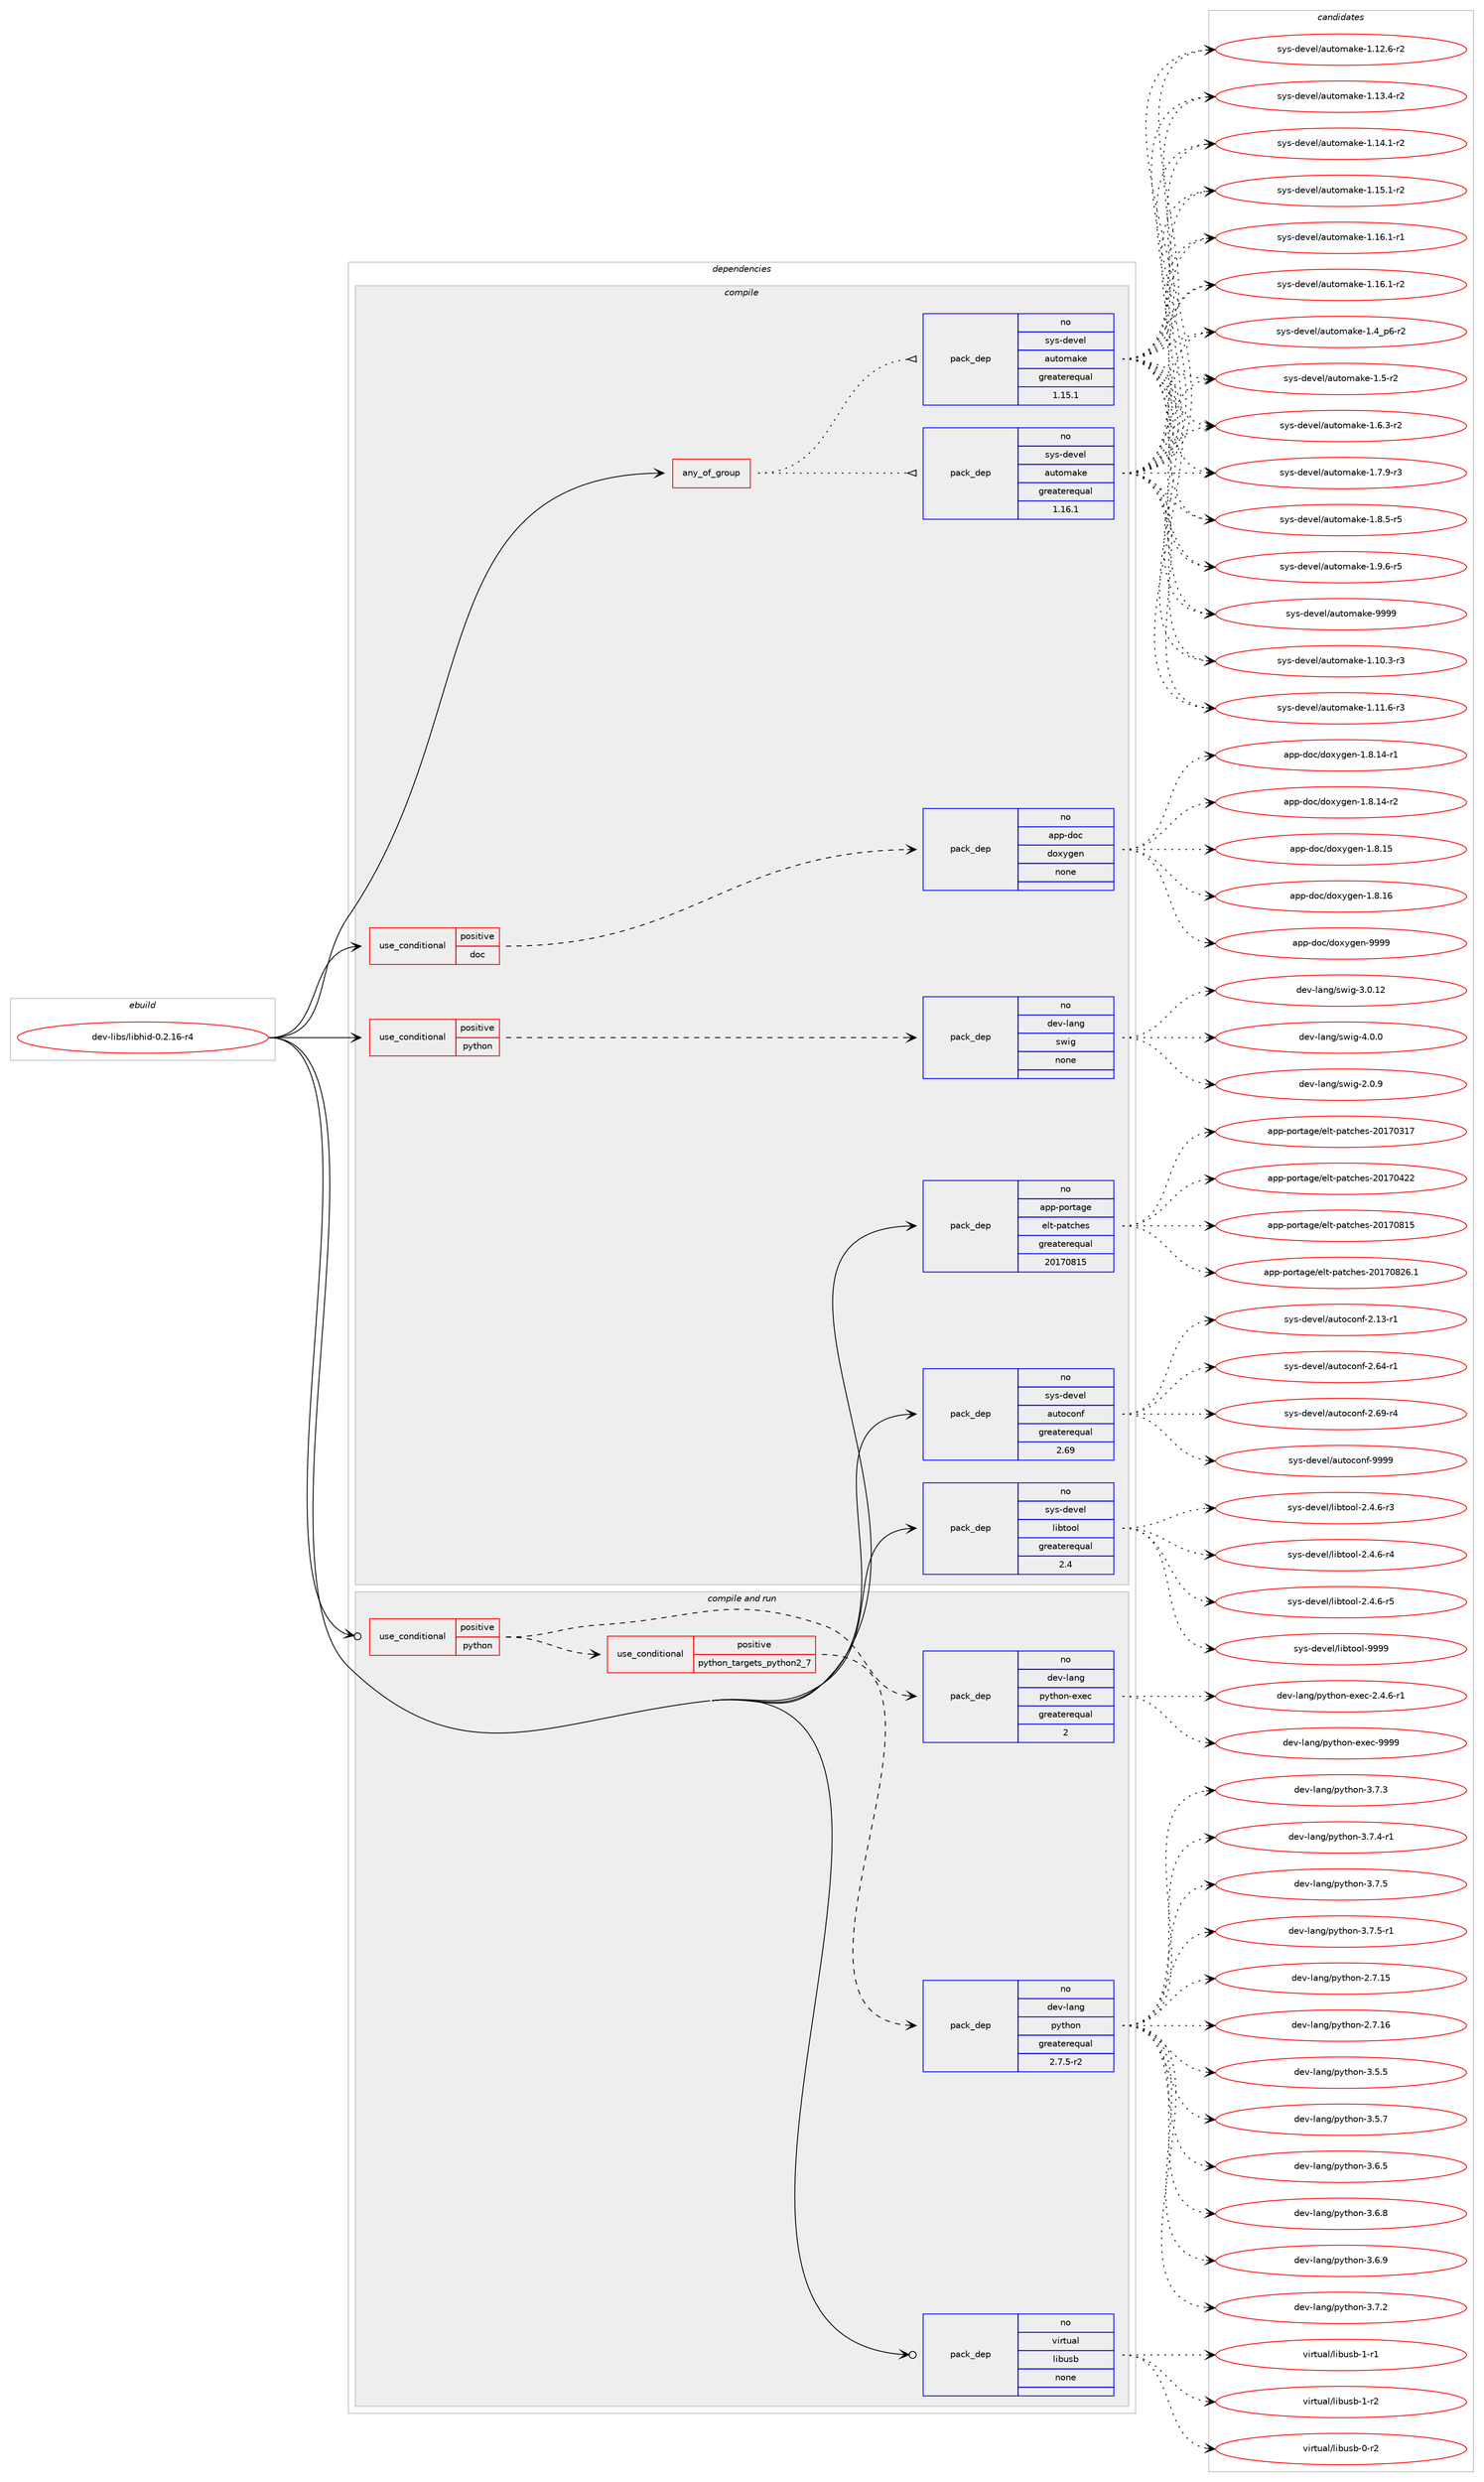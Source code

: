 digraph prolog {

# *************
# Graph options
# *************

newrank=true;
concentrate=true;
compound=true;
graph [rankdir=LR,fontname=Helvetica,fontsize=10,ranksep=1.5];#, ranksep=2.5, nodesep=0.2];
edge  [arrowhead=vee];
node  [fontname=Helvetica,fontsize=10];

# **********
# The ebuild
# **********

subgraph cluster_leftcol {
color=gray;
rank=same;
label=<<i>ebuild</i>>;
id [label="dev-libs/libhid-0.2.16-r4", color=red, width=4, href="../dev-libs/libhid-0.2.16-r4.svg"];
}

# ****************
# The dependencies
# ****************

subgraph cluster_midcol {
color=gray;
label=<<i>dependencies</i>>;
subgraph cluster_compile {
fillcolor="#eeeeee";
style=filled;
label=<<i>compile</i>>;
subgraph any11127 {
dependency565883 [label=<<TABLE BORDER="0" CELLBORDER="1" CELLSPACING="0" CELLPADDING="4"><TR><TD CELLPADDING="10">any_of_group</TD></TR></TABLE>>, shape=none, color=red];subgraph pack422635 {
dependency565884 [label=<<TABLE BORDER="0" CELLBORDER="1" CELLSPACING="0" CELLPADDING="4" WIDTH="220"><TR><TD ROWSPAN="6" CELLPADDING="30">pack_dep</TD></TR><TR><TD WIDTH="110">no</TD></TR><TR><TD>sys-devel</TD></TR><TR><TD>automake</TD></TR><TR><TD>greaterequal</TD></TR><TR><TD>1.16.1</TD></TR></TABLE>>, shape=none, color=blue];
}
dependency565883:e -> dependency565884:w [weight=20,style="dotted",arrowhead="oinv"];
subgraph pack422636 {
dependency565885 [label=<<TABLE BORDER="0" CELLBORDER="1" CELLSPACING="0" CELLPADDING="4" WIDTH="220"><TR><TD ROWSPAN="6" CELLPADDING="30">pack_dep</TD></TR><TR><TD WIDTH="110">no</TD></TR><TR><TD>sys-devel</TD></TR><TR><TD>automake</TD></TR><TR><TD>greaterequal</TD></TR><TR><TD>1.15.1</TD></TR></TABLE>>, shape=none, color=blue];
}
dependency565883:e -> dependency565885:w [weight=20,style="dotted",arrowhead="oinv"];
}
id:e -> dependency565883:w [weight=20,style="solid",arrowhead="vee"];
subgraph cond131764 {
dependency565886 [label=<<TABLE BORDER="0" CELLBORDER="1" CELLSPACING="0" CELLPADDING="4"><TR><TD ROWSPAN="3" CELLPADDING="10">use_conditional</TD></TR><TR><TD>positive</TD></TR><TR><TD>doc</TD></TR></TABLE>>, shape=none, color=red];
subgraph pack422637 {
dependency565887 [label=<<TABLE BORDER="0" CELLBORDER="1" CELLSPACING="0" CELLPADDING="4" WIDTH="220"><TR><TD ROWSPAN="6" CELLPADDING="30">pack_dep</TD></TR><TR><TD WIDTH="110">no</TD></TR><TR><TD>app-doc</TD></TR><TR><TD>doxygen</TD></TR><TR><TD>none</TD></TR><TR><TD></TD></TR></TABLE>>, shape=none, color=blue];
}
dependency565886:e -> dependency565887:w [weight=20,style="dashed",arrowhead="vee"];
}
id:e -> dependency565886:w [weight=20,style="solid",arrowhead="vee"];
subgraph cond131765 {
dependency565888 [label=<<TABLE BORDER="0" CELLBORDER="1" CELLSPACING="0" CELLPADDING="4"><TR><TD ROWSPAN="3" CELLPADDING="10">use_conditional</TD></TR><TR><TD>positive</TD></TR><TR><TD>python</TD></TR></TABLE>>, shape=none, color=red];
subgraph pack422638 {
dependency565889 [label=<<TABLE BORDER="0" CELLBORDER="1" CELLSPACING="0" CELLPADDING="4" WIDTH="220"><TR><TD ROWSPAN="6" CELLPADDING="30">pack_dep</TD></TR><TR><TD WIDTH="110">no</TD></TR><TR><TD>dev-lang</TD></TR><TR><TD>swig</TD></TR><TR><TD>none</TD></TR><TR><TD></TD></TR></TABLE>>, shape=none, color=blue];
}
dependency565888:e -> dependency565889:w [weight=20,style="dashed",arrowhead="vee"];
}
id:e -> dependency565888:w [weight=20,style="solid",arrowhead="vee"];
subgraph pack422639 {
dependency565890 [label=<<TABLE BORDER="0" CELLBORDER="1" CELLSPACING="0" CELLPADDING="4" WIDTH="220"><TR><TD ROWSPAN="6" CELLPADDING="30">pack_dep</TD></TR><TR><TD WIDTH="110">no</TD></TR><TR><TD>app-portage</TD></TR><TR><TD>elt-patches</TD></TR><TR><TD>greaterequal</TD></TR><TR><TD>20170815</TD></TR></TABLE>>, shape=none, color=blue];
}
id:e -> dependency565890:w [weight=20,style="solid",arrowhead="vee"];
subgraph pack422640 {
dependency565891 [label=<<TABLE BORDER="0" CELLBORDER="1" CELLSPACING="0" CELLPADDING="4" WIDTH="220"><TR><TD ROWSPAN="6" CELLPADDING="30">pack_dep</TD></TR><TR><TD WIDTH="110">no</TD></TR><TR><TD>sys-devel</TD></TR><TR><TD>autoconf</TD></TR><TR><TD>greaterequal</TD></TR><TR><TD>2.69</TD></TR></TABLE>>, shape=none, color=blue];
}
id:e -> dependency565891:w [weight=20,style="solid",arrowhead="vee"];
subgraph pack422641 {
dependency565892 [label=<<TABLE BORDER="0" CELLBORDER="1" CELLSPACING="0" CELLPADDING="4" WIDTH="220"><TR><TD ROWSPAN="6" CELLPADDING="30">pack_dep</TD></TR><TR><TD WIDTH="110">no</TD></TR><TR><TD>sys-devel</TD></TR><TR><TD>libtool</TD></TR><TR><TD>greaterequal</TD></TR><TR><TD>2.4</TD></TR></TABLE>>, shape=none, color=blue];
}
id:e -> dependency565892:w [weight=20,style="solid",arrowhead="vee"];
}
subgraph cluster_compileandrun {
fillcolor="#eeeeee";
style=filled;
label=<<i>compile and run</i>>;
subgraph cond131766 {
dependency565893 [label=<<TABLE BORDER="0" CELLBORDER="1" CELLSPACING="0" CELLPADDING="4"><TR><TD ROWSPAN="3" CELLPADDING="10">use_conditional</TD></TR><TR><TD>positive</TD></TR><TR><TD>python</TD></TR></TABLE>>, shape=none, color=red];
subgraph cond131767 {
dependency565894 [label=<<TABLE BORDER="0" CELLBORDER="1" CELLSPACING="0" CELLPADDING="4"><TR><TD ROWSPAN="3" CELLPADDING="10">use_conditional</TD></TR><TR><TD>positive</TD></TR><TR><TD>python_targets_python2_7</TD></TR></TABLE>>, shape=none, color=red];
subgraph pack422642 {
dependency565895 [label=<<TABLE BORDER="0" CELLBORDER="1" CELLSPACING="0" CELLPADDING="4" WIDTH="220"><TR><TD ROWSPAN="6" CELLPADDING="30">pack_dep</TD></TR><TR><TD WIDTH="110">no</TD></TR><TR><TD>dev-lang</TD></TR><TR><TD>python</TD></TR><TR><TD>greaterequal</TD></TR><TR><TD>2.7.5-r2</TD></TR></TABLE>>, shape=none, color=blue];
}
dependency565894:e -> dependency565895:w [weight=20,style="dashed",arrowhead="vee"];
}
dependency565893:e -> dependency565894:w [weight=20,style="dashed",arrowhead="vee"];
subgraph pack422643 {
dependency565896 [label=<<TABLE BORDER="0" CELLBORDER="1" CELLSPACING="0" CELLPADDING="4" WIDTH="220"><TR><TD ROWSPAN="6" CELLPADDING="30">pack_dep</TD></TR><TR><TD WIDTH="110">no</TD></TR><TR><TD>dev-lang</TD></TR><TR><TD>python-exec</TD></TR><TR><TD>greaterequal</TD></TR><TR><TD>2</TD></TR></TABLE>>, shape=none, color=blue];
}
dependency565893:e -> dependency565896:w [weight=20,style="dashed",arrowhead="vee"];
}
id:e -> dependency565893:w [weight=20,style="solid",arrowhead="odotvee"];
subgraph pack422644 {
dependency565897 [label=<<TABLE BORDER="0" CELLBORDER="1" CELLSPACING="0" CELLPADDING="4" WIDTH="220"><TR><TD ROWSPAN="6" CELLPADDING="30">pack_dep</TD></TR><TR><TD WIDTH="110">no</TD></TR><TR><TD>virtual</TD></TR><TR><TD>libusb</TD></TR><TR><TD>none</TD></TR><TR><TD></TD></TR></TABLE>>, shape=none, color=blue];
}
id:e -> dependency565897:w [weight=20,style="solid",arrowhead="odotvee"];
}
subgraph cluster_run {
fillcolor="#eeeeee";
style=filled;
label=<<i>run</i>>;
}
}

# **************
# The candidates
# **************

subgraph cluster_choices {
rank=same;
color=gray;
label=<<i>candidates</i>>;

subgraph choice422635 {
color=black;
nodesep=1;
choice11512111545100101118101108479711711611110997107101454946494846514511451 [label="sys-devel/automake-1.10.3-r3", color=red, width=4,href="../sys-devel/automake-1.10.3-r3.svg"];
choice11512111545100101118101108479711711611110997107101454946494946544511451 [label="sys-devel/automake-1.11.6-r3", color=red, width=4,href="../sys-devel/automake-1.11.6-r3.svg"];
choice11512111545100101118101108479711711611110997107101454946495046544511450 [label="sys-devel/automake-1.12.6-r2", color=red, width=4,href="../sys-devel/automake-1.12.6-r2.svg"];
choice11512111545100101118101108479711711611110997107101454946495146524511450 [label="sys-devel/automake-1.13.4-r2", color=red, width=4,href="../sys-devel/automake-1.13.4-r2.svg"];
choice11512111545100101118101108479711711611110997107101454946495246494511450 [label="sys-devel/automake-1.14.1-r2", color=red, width=4,href="../sys-devel/automake-1.14.1-r2.svg"];
choice11512111545100101118101108479711711611110997107101454946495346494511450 [label="sys-devel/automake-1.15.1-r2", color=red, width=4,href="../sys-devel/automake-1.15.1-r2.svg"];
choice11512111545100101118101108479711711611110997107101454946495446494511449 [label="sys-devel/automake-1.16.1-r1", color=red, width=4,href="../sys-devel/automake-1.16.1-r1.svg"];
choice11512111545100101118101108479711711611110997107101454946495446494511450 [label="sys-devel/automake-1.16.1-r2", color=red, width=4,href="../sys-devel/automake-1.16.1-r2.svg"];
choice115121115451001011181011084797117116111109971071014549465295112544511450 [label="sys-devel/automake-1.4_p6-r2", color=red, width=4,href="../sys-devel/automake-1.4_p6-r2.svg"];
choice11512111545100101118101108479711711611110997107101454946534511450 [label="sys-devel/automake-1.5-r2", color=red, width=4,href="../sys-devel/automake-1.5-r2.svg"];
choice115121115451001011181011084797117116111109971071014549465446514511450 [label="sys-devel/automake-1.6.3-r2", color=red, width=4,href="../sys-devel/automake-1.6.3-r2.svg"];
choice115121115451001011181011084797117116111109971071014549465546574511451 [label="sys-devel/automake-1.7.9-r3", color=red, width=4,href="../sys-devel/automake-1.7.9-r3.svg"];
choice115121115451001011181011084797117116111109971071014549465646534511453 [label="sys-devel/automake-1.8.5-r5", color=red, width=4,href="../sys-devel/automake-1.8.5-r5.svg"];
choice115121115451001011181011084797117116111109971071014549465746544511453 [label="sys-devel/automake-1.9.6-r5", color=red, width=4,href="../sys-devel/automake-1.9.6-r5.svg"];
choice115121115451001011181011084797117116111109971071014557575757 [label="sys-devel/automake-9999", color=red, width=4,href="../sys-devel/automake-9999.svg"];
dependency565884:e -> choice11512111545100101118101108479711711611110997107101454946494846514511451:w [style=dotted,weight="100"];
dependency565884:e -> choice11512111545100101118101108479711711611110997107101454946494946544511451:w [style=dotted,weight="100"];
dependency565884:e -> choice11512111545100101118101108479711711611110997107101454946495046544511450:w [style=dotted,weight="100"];
dependency565884:e -> choice11512111545100101118101108479711711611110997107101454946495146524511450:w [style=dotted,weight="100"];
dependency565884:e -> choice11512111545100101118101108479711711611110997107101454946495246494511450:w [style=dotted,weight="100"];
dependency565884:e -> choice11512111545100101118101108479711711611110997107101454946495346494511450:w [style=dotted,weight="100"];
dependency565884:e -> choice11512111545100101118101108479711711611110997107101454946495446494511449:w [style=dotted,weight="100"];
dependency565884:e -> choice11512111545100101118101108479711711611110997107101454946495446494511450:w [style=dotted,weight="100"];
dependency565884:e -> choice115121115451001011181011084797117116111109971071014549465295112544511450:w [style=dotted,weight="100"];
dependency565884:e -> choice11512111545100101118101108479711711611110997107101454946534511450:w [style=dotted,weight="100"];
dependency565884:e -> choice115121115451001011181011084797117116111109971071014549465446514511450:w [style=dotted,weight="100"];
dependency565884:e -> choice115121115451001011181011084797117116111109971071014549465546574511451:w [style=dotted,weight="100"];
dependency565884:e -> choice115121115451001011181011084797117116111109971071014549465646534511453:w [style=dotted,weight="100"];
dependency565884:e -> choice115121115451001011181011084797117116111109971071014549465746544511453:w [style=dotted,weight="100"];
dependency565884:e -> choice115121115451001011181011084797117116111109971071014557575757:w [style=dotted,weight="100"];
}
subgraph choice422636 {
color=black;
nodesep=1;
choice11512111545100101118101108479711711611110997107101454946494846514511451 [label="sys-devel/automake-1.10.3-r3", color=red, width=4,href="../sys-devel/automake-1.10.3-r3.svg"];
choice11512111545100101118101108479711711611110997107101454946494946544511451 [label="sys-devel/automake-1.11.6-r3", color=red, width=4,href="../sys-devel/automake-1.11.6-r3.svg"];
choice11512111545100101118101108479711711611110997107101454946495046544511450 [label="sys-devel/automake-1.12.6-r2", color=red, width=4,href="../sys-devel/automake-1.12.6-r2.svg"];
choice11512111545100101118101108479711711611110997107101454946495146524511450 [label="sys-devel/automake-1.13.4-r2", color=red, width=4,href="../sys-devel/automake-1.13.4-r2.svg"];
choice11512111545100101118101108479711711611110997107101454946495246494511450 [label="sys-devel/automake-1.14.1-r2", color=red, width=4,href="../sys-devel/automake-1.14.1-r2.svg"];
choice11512111545100101118101108479711711611110997107101454946495346494511450 [label="sys-devel/automake-1.15.1-r2", color=red, width=4,href="../sys-devel/automake-1.15.1-r2.svg"];
choice11512111545100101118101108479711711611110997107101454946495446494511449 [label="sys-devel/automake-1.16.1-r1", color=red, width=4,href="../sys-devel/automake-1.16.1-r1.svg"];
choice11512111545100101118101108479711711611110997107101454946495446494511450 [label="sys-devel/automake-1.16.1-r2", color=red, width=4,href="../sys-devel/automake-1.16.1-r2.svg"];
choice115121115451001011181011084797117116111109971071014549465295112544511450 [label="sys-devel/automake-1.4_p6-r2", color=red, width=4,href="../sys-devel/automake-1.4_p6-r2.svg"];
choice11512111545100101118101108479711711611110997107101454946534511450 [label="sys-devel/automake-1.5-r2", color=red, width=4,href="../sys-devel/automake-1.5-r2.svg"];
choice115121115451001011181011084797117116111109971071014549465446514511450 [label="sys-devel/automake-1.6.3-r2", color=red, width=4,href="../sys-devel/automake-1.6.3-r2.svg"];
choice115121115451001011181011084797117116111109971071014549465546574511451 [label="sys-devel/automake-1.7.9-r3", color=red, width=4,href="../sys-devel/automake-1.7.9-r3.svg"];
choice115121115451001011181011084797117116111109971071014549465646534511453 [label="sys-devel/automake-1.8.5-r5", color=red, width=4,href="../sys-devel/automake-1.8.5-r5.svg"];
choice115121115451001011181011084797117116111109971071014549465746544511453 [label="sys-devel/automake-1.9.6-r5", color=red, width=4,href="../sys-devel/automake-1.9.6-r5.svg"];
choice115121115451001011181011084797117116111109971071014557575757 [label="sys-devel/automake-9999", color=red, width=4,href="../sys-devel/automake-9999.svg"];
dependency565885:e -> choice11512111545100101118101108479711711611110997107101454946494846514511451:w [style=dotted,weight="100"];
dependency565885:e -> choice11512111545100101118101108479711711611110997107101454946494946544511451:w [style=dotted,weight="100"];
dependency565885:e -> choice11512111545100101118101108479711711611110997107101454946495046544511450:w [style=dotted,weight="100"];
dependency565885:e -> choice11512111545100101118101108479711711611110997107101454946495146524511450:w [style=dotted,weight="100"];
dependency565885:e -> choice11512111545100101118101108479711711611110997107101454946495246494511450:w [style=dotted,weight="100"];
dependency565885:e -> choice11512111545100101118101108479711711611110997107101454946495346494511450:w [style=dotted,weight="100"];
dependency565885:e -> choice11512111545100101118101108479711711611110997107101454946495446494511449:w [style=dotted,weight="100"];
dependency565885:e -> choice11512111545100101118101108479711711611110997107101454946495446494511450:w [style=dotted,weight="100"];
dependency565885:e -> choice115121115451001011181011084797117116111109971071014549465295112544511450:w [style=dotted,weight="100"];
dependency565885:e -> choice11512111545100101118101108479711711611110997107101454946534511450:w [style=dotted,weight="100"];
dependency565885:e -> choice115121115451001011181011084797117116111109971071014549465446514511450:w [style=dotted,weight="100"];
dependency565885:e -> choice115121115451001011181011084797117116111109971071014549465546574511451:w [style=dotted,weight="100"];
dependency565885:e -> choice115121115451001011181011084797117116111109971071014549465646534511453:w [style=dotted,weight="100"];
dependency565885:e -> choice115121115451001011181011084797117116111109971071014549465746544511453:w [style=dotted,weight="100"];
dependency565885:e -> choice115121115451001011181011084797117116111109971071014557575757:w [style=dotted,weight="100"];
}
subgraph choice422637 {
color=black;
nodesep=1;
choice97112112451001119947100111120121103101110454946564649524511449 [label="app-doc/doxygen-1.8.14-r1", color=red, width=4,href="../app-doc/doxygen-1.8.14-r1.svg"];
choice97112112451001119947100111120121103101110454946564649524511450 [label="app-doc/doxygen-1.8.14-r2", color=red, width=4,href="../app-doc/doxygen-1.8.14-r2.svg"];
choice9711211245100111994710011112012110310111045494656464953 [label="app-doc/doxygen-1.8.15", color=red, width=4,href="../app-doc/doxygen-1.8.15.svg"];
choice9711211245100111994710011112012110310111045494656464954 [label="app-doc/doxygen-1.8.16", color=red, width=4,href="../app-doc/doxygen-1.8.16.svg"];
choice971121124510011199471001111201211031011104557575757 [label="app-doc/doxygen-9999", color=red, width=4,href="../app-doc/doxygen-9999.svg"];
dependency565887:e -> choice97112112451001119947100111120121103101110454946564649524511449:w [style=dotted,weight="100"];
dependency565887:e -> choice97112112451001119947100111120121103101110454946564649524511450:w [style=dotted,weight="100"];
dependency565887:e -> choice9711211245100111994710011112012110310111045494656464953:w [style=dotted,weight="100"];
dependency565887:e -> choice9711211245100111994710011112012110310111045494656464954:w [style=dotted,weight="100"];
dependency565887:e -> choice971121124510011199471001111201211031011104557575757:w [style=dotted,weight="100"];
}
subgraph choice422638 {
color=black;
nodesep=1;
choice100101118451089711010347115119105103455046484657 [label="dev-lang/swig-2.0.9", color=red, width=4,href="../dev-lang/swig-2.0.9.svg"];
choice10010111845108971101034711511910510345514648464950 [label="dev-lang/swig-3.0.12", color=red, width=4,href="../dev-lang/swig-3.0.12.svg"];
choice100101118451089711010347115119105103455246484648 [label="dev-lang/swig-4.0.0", color=red, width=4,href="../dev-lang/swig-4.0.0.svg"];
dependency565889:e -> choice100101118451089711010347115119105103455046484657:w [style=dotted,weight="100"];
dependency565889:e -> choice10010111845108971101034711511910510345514648464950:w [style=dotted,weight="100"];
dependency565889:e -> choice100101118451089711010347115119105103455246484648:w [style=dotted,weight="100"];
}
subgraph choice422639 {
color=black;
nodesep=1;
choice97112112451121111141169710310147101108116451129711699104101115455048495548514955 [label="app-portage/elt-patches-20170317", color=red, width=4,href="../app-portage/elt-patches-20170317.svg"];
choice97112112451121111141169710310147101108116451129711699104101115455048495548525050 [label="app-portage/elt-patches-20170422", color=red, width=4,href="../app-portage/elt-patches-20170422.svg"];
choice97112112451121111141169710310147101108116451129711699104101115455048495548564953 [label="app-portage/elt-patches-20170815", color=red, width=4,href="../app-portage/elt-patches-20170815.svg"];
choice971121124511211111411697103101471011081164511297116991041011154550484955485650544649 [label="app-portage/elt-patches-20170826.1", color=red, width=4,href="../app-portage/elt-patches-20170826.1.svg"];
dependency565890:e -> choice97112112451121111141169710310147101108116451129711699104101115455048495548514955:w [style=dotted,weight="100"];
dependency565890:e -> choice97112112451121111141169710310147101108116451129711699104101115455048495548525050:w [style=dotted,weight="100"];
dependency565890:e -> choice97112112451121111141169710310147101108116451129711699104101115455048495548564953:w [style=dotted,weight="100"];
dependency565890:e -> choice971121124511211111411697103101471011081164511297116991041011154550484955485650544649:w [style=dotted,weight="100"];
}
subgraph choice422640 {
color=black;
nodesep=1;
choice1151211154510010111810110847971171161119911111010245504649514511449 [label="sys-devel/autoconf-2.13-r1", color=red, width=4,href="../sys-devel/autoconf-2.13-r1.svg"];
choice1151211154510010111810110847971171161119911111010245504654524511449 [label="sys-devel/autoconf-2.64-r1", color=red, width=4,href="../sys-devel/autoconf-2.64-r1.svg"];
choice1151211154510010111810110847971171161119911111010245504654574511452 [label="sys-devel/autoconf-2.69-r4", color=red, width=4,href="../sys-devel/autoconf-2.69-r4.svg"];
choice115121115451001011181011084797117116111991111101024557575757 [label="sys-devel/autoconf-9999", color=red, width=4,href="../sys-devel/autoconf-9999.svg"];
dependency565891:e -> choice1151211154510010111810110847971171161119911111010245504649514511449:w [style=dotted,weight="100"];
dependency565891:e -> choice1151211154510010111810110847971171161119911111010245504654524511449:w [style=dotted,weight="100"];
dependency565891:e -> choice1151211154510010111810110847971171161119911111010245504654574511452:w [style=dotted,weight="100"];
dependency565891:e -> choice115121115451001011181011084797117116111991111101024557575757:w [style=dotted,weight="100"];
}
subgraph choice422641 {
color=black;
nodesep=1;
choice1151211154510010111810110847108105981161111111084550465246544511451 [label="sys-devel/libtool-2.4.6-r3", color=red, width=4,href="../sys-devel/libtool-2.4.6-r3.svg"];
choice1151211154510010111810110847108105981161111111084550465246544511452 [label="sys-devel/libtool-2.4.6-r4", color=red, width=4,href="../sys-devel/libtool-2.4.6-r4.svg"];
choice1151211154510010111810110847108105981161111111084550465246544511453 [label="sys-devel/libtool-2.4.6-r5", color=red, width=4,href="../sys-devel/libtool-2.4.6-r5.svg"];
choice1151211154510010111810110847108105981161111111084557575757 [label="sys-devel/libtool-9999", color=red, width=4,href="../sys-devel/libtool-9999.svg"];
dependency565892:e -> choice1151211154510010111810110847108105981161111111084550465246544511451:w [style=dotted,weight="100"];
dependency565892:e -> choice1151211154510010111810110847108105981161111111084550465246544511452:w [style=dotted,weight="100"];
dependency565892:e -> choice1151211154510010111810110847108105981161111111084550465246544511453:w [style=dotted,weight="100"];
dependency565892:e -> choice1151211154510010111810110847108105981161111111084557575757:w [style=dotted,weight="100"];
}
subgraph choice422642 {
color=black;
nodesep=1;
choice10010111845108971101034711212111610411111045504655464953 [label="dev-lang/python-2.7.15", color=red, width=4,href="../dev-lang/python-2.7.15.svg"];
choice10010111845108971101034711212111610411111045504655464954 [label="dev-lang/python-2.7.16", color=red, width=4,href="../dev-lang/python-2.7.16.svg"];
choice100101118451089711010347112121116104111110455146534653 [label="dev-lang/python-3.5.5", color=red, width=4,href="../dev-lang/python-3.5.5.svg"];
choice100101118451089711010347112121116104111110455146534655 [label="dev-lang/python-3.5.7", color=red, width=4,href="../dev-lang/python-3.5.7.svg"];
choice100101118451089711010347112121116104111110455146544653 [label="dev-lang/python-3.6.5", color=red, width=4,href="../dev-lang/python-3.6.5.svg"];
choice100101118451089711010347112121116104111110455146544656 [label="dev-lang/python-3.6.8", color=red, width=4,href="../dev-lang/python-3.6.8.svg"];
choice100101118451089711010347112121116104111110455146544657 [label="dev-lang/python-3.6.9", color=red, width=4,href="../dev-lang/python-3.6.9.svg"];
choice100101118451089711010347112121116104111110455146554650 [label="dev-lang/python-3.7.2", color=red, width=4,href="../dev-lang/python-3.7.2.svg"];
choice100101118451089711010347112121116104111110455146554651 [label="dev-lang/python-3.7.3", color=red, width=4,href="../dev-lang/python-3.7.3.svg"];
choice1001011184510897110103471121211161041111104551465546524511449 [label="dev-lang/python-3.7.4-r1", color=red, width=4,href="../dev-lang/python-3.7.4-r1.svg"];
choice100101118451089711010347112121116104111110455146554653 [label="dev-lang/python-3.7.5", color=red, width=4,href="../dev-lang/python-3.7.5.svg"];
choice1001011184510897110103471121211161041111104551465546534511449 [label="dev-lang/python-3.7.5-r1", color=red, width=4,href="../dev-lang/python-3.7.5-r1.svg"];
dependency565895:e -> choice10010111845108971101034711212111610411111045504655464953:w [style=dotted,weight="100"];
dependency565895:e -> choice10010111845108971101034711212111610411111045504655464954:w [style=dotted,weight="100"];
dependency565895:e -> choice100101118451089711010347112121116104111110455146534653:w [style=dotted,weight="100"];
dependency565895:e -> choice100101118451089711010347112121116104111110455146534655:w [style=dotted,weight="100"];
dependency565895:e -> choice100101118451089711010347112121116104111110455146544653:w [style=dotted,weight="100"];
dependency565895:e -> choice100101118451089711010347112121116104111110455146544656:w [style=dotted,weight="100"];
dependency565895:e -> choice100101118451089711010347112121116104111110455146544657:w [style=dotted,weight="100"];
dependency565895:e -> choice100101118451089711010347112121116104111110455146554650:w [style=dotted,weight="100"];
dependency565895:e -> choice100101118451089711010347112121116104111110455146554651:w [style=dotted,weight="100"];
dependency565895:e -> choice1001011184510897110103471121211161041111104551465546524511449:w [style=dotted,weight="100"];
dependency565895:e -> choice100101118451089711010347112121116104111110455146554653:w [style=dotted,weight="100"];
dependency565895:e -> choice1001011184510897110103471121211161041111104551465546534511449:w [style=dotted,weight="100"];
}
subgraph choice422643 {
color=black;
nodesep=1;
choice10010111845108971101034711212111610411111045101120101994550465246544511449 [label="dev-lang/python-exec-2.4.6-r1", color=red, width=4,href="../dev-lang/python-exec-2.4.6-r1.svg"];
choice10010111845108971101034711212111610411111045101120101994557575757 [label="dev-lang/python-exec-9999", color=red, width=4,href="../dev-lang/python-exec-9999.svg"];
dependency565896:e -> choice10010111845108971101034711212111610411111045101120101994550465246544511449:w [style=dotted,weight="100"];
dependency565896:e -> choice10010111845108971101034711212111610411111045101120101994557575757:w [style=dotted,weight="100"];
}
subgraph choice422644 {
color=black;
nodesep=1;
choice1181051141161179710847108105981171159845484511450 [label="virtual/libusb-0-r2", color=red, width=4,href="../virtual/libusb-0-r2.svg"];
choice1181051141161179710847108105981171159845494511449 [label="virtual/libusb-1-r1", color=red, width=4,href="../virtual/libusb-1-r1.svg"];
choice1181051141161179710847108105981171159845494511450 [label="virtual/libusb-1-r2", color=red, width=4,href="../virtual/libusb-1-r2.svg"];
dependency565897:e -> choice1181051141161179710847108105981171159845484511450:w [style=dotted,weight="100"];
dependency565897:e -> choice1181051141161179710847108105981171159845494511449:w [style=dotted,weight="100"];
dependency565897:e -> choice1181051141161179710847108105981171159845494511450:w [style=dotted,weight="100"];
}
}

}
